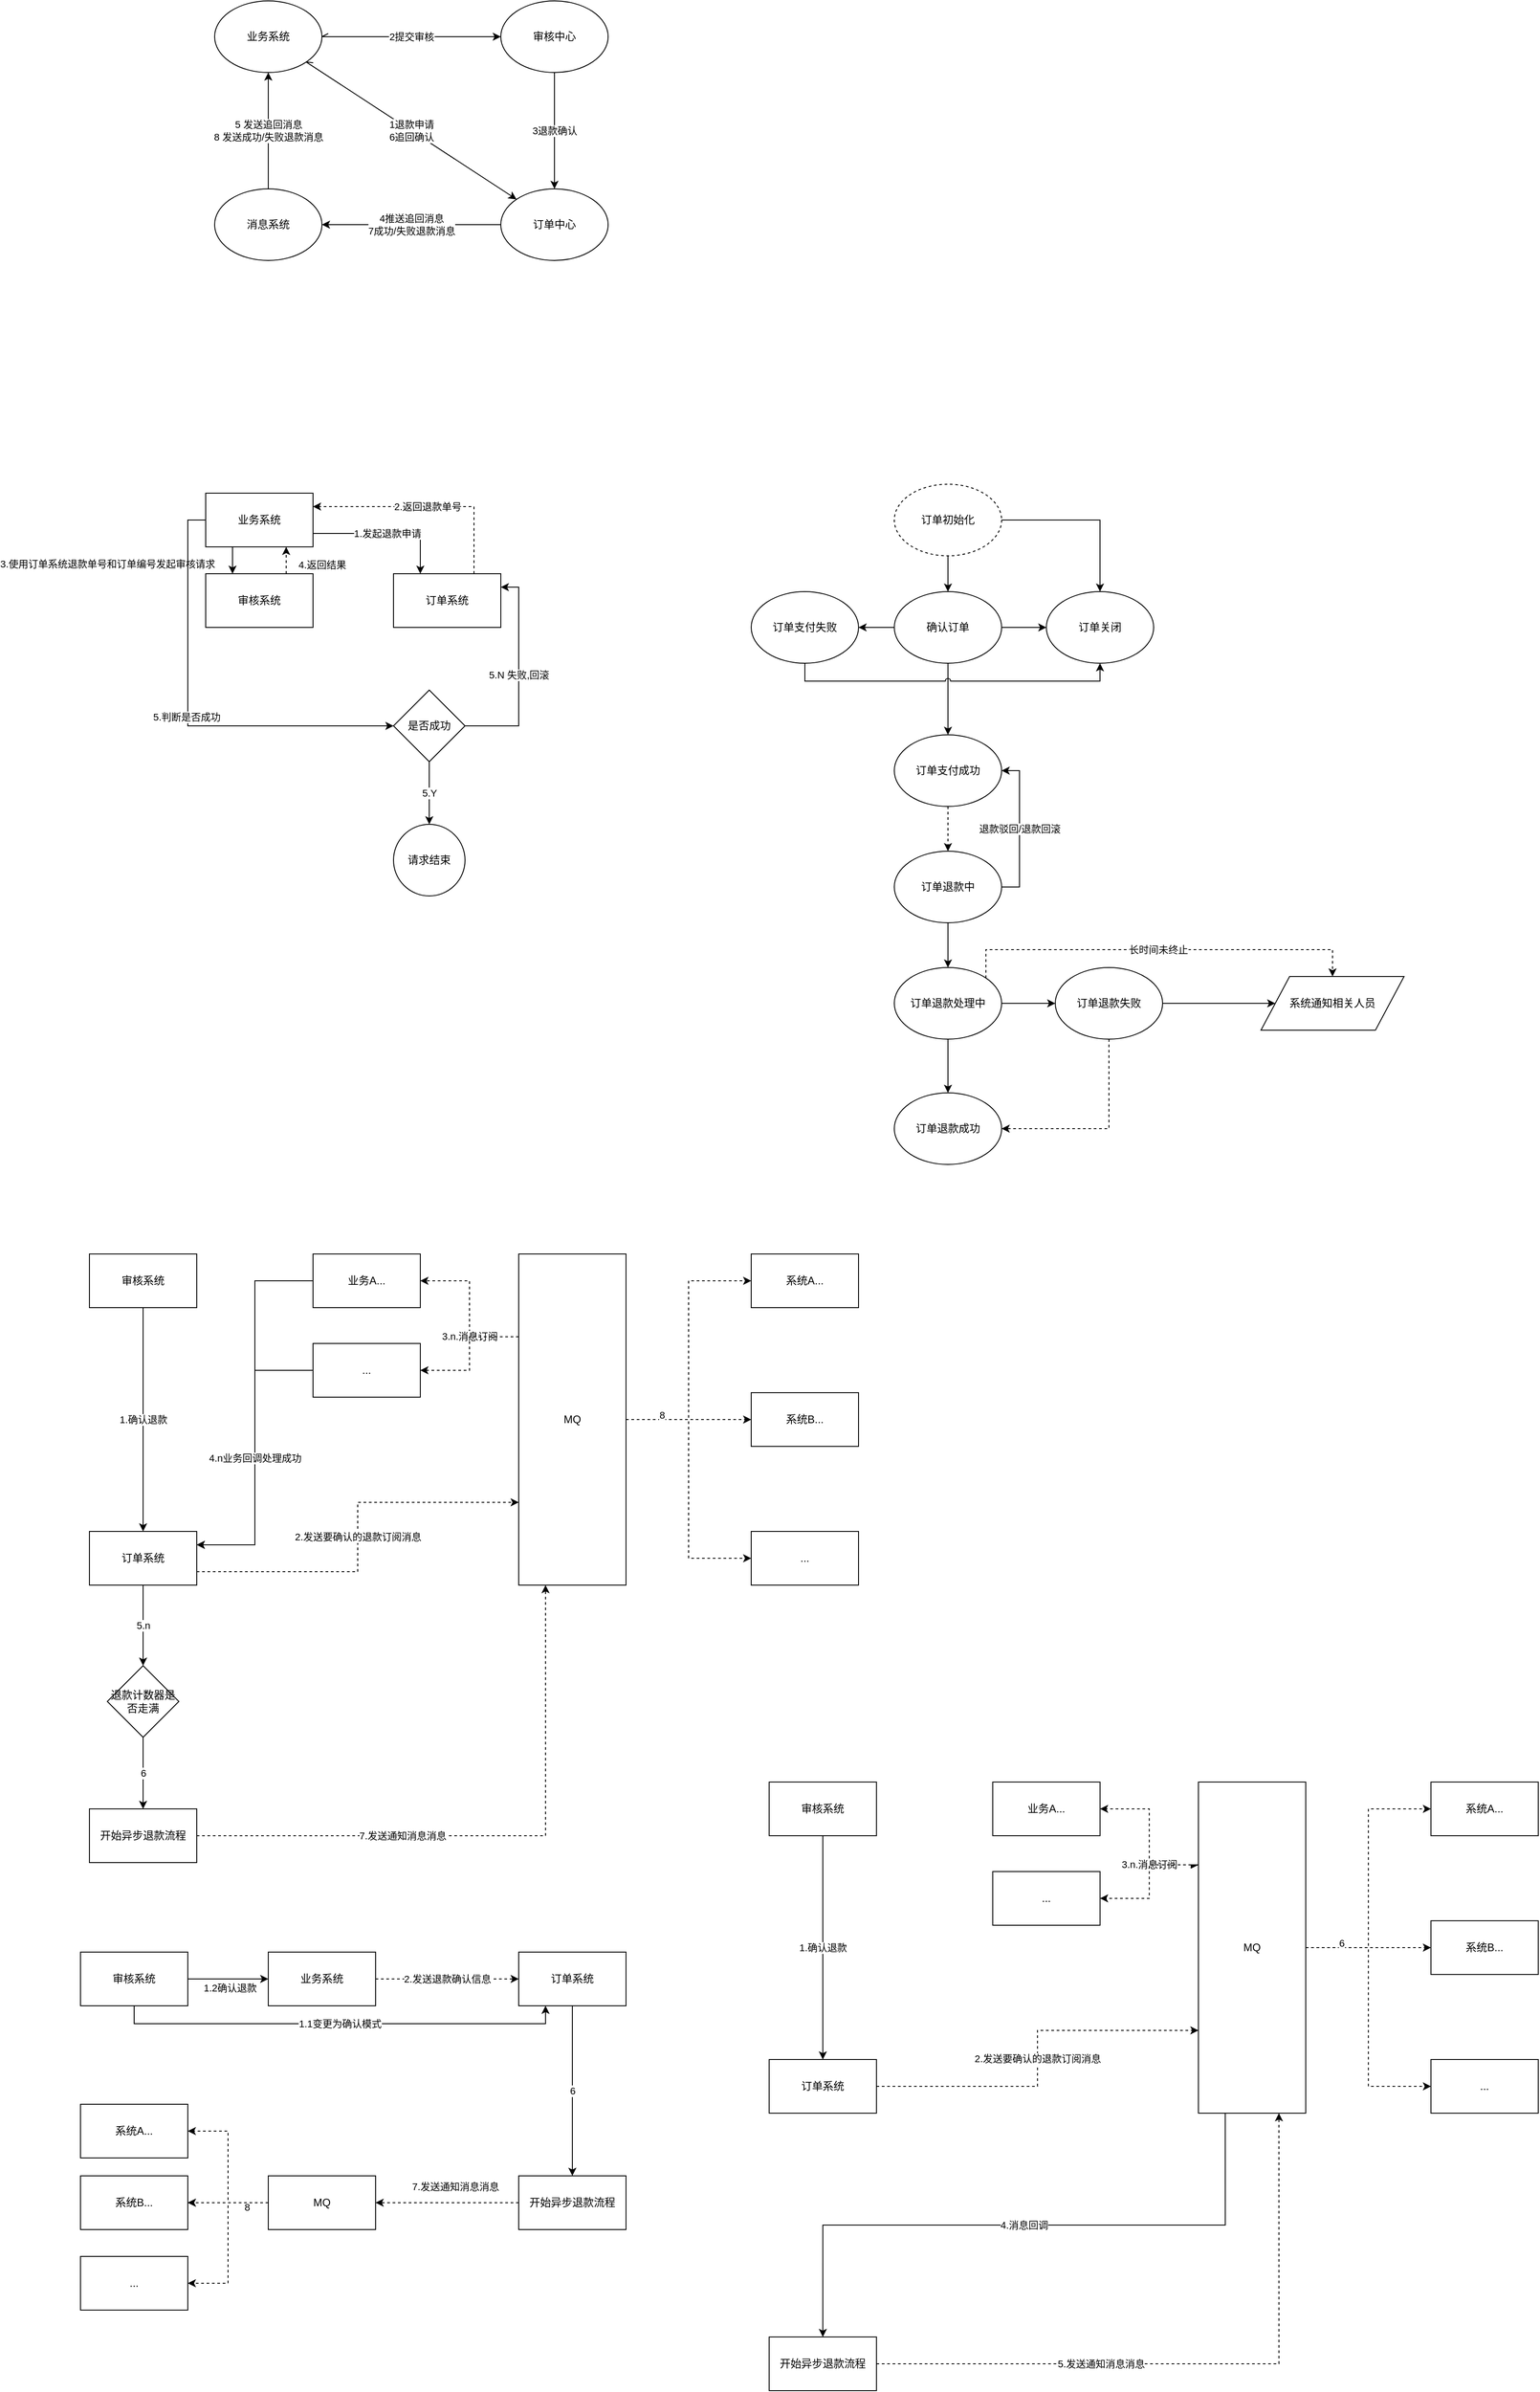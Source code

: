 <mxfile pages="1" version="11.2.5" type="github"><diagram id="9AN7pnrX8qKYws4FjDHC" name="第 1 页"><mxGraphModel dx="3555" dy="2863" grid="1" gridSize="10" guides="1" tooltips="1" connect="1" arrows="1" fold="1" page="1" pageScale="1" pageWidth="1400" pageHeight="850" math="0" shadow="0"><root><mxCell id="0"/><mxCell id="1" parent="0"/><mxCell id="oP0pF-OlIuviT5u21Fy--4" value="3.使用订单系统退款单号和订单编号发起审核请求" style="edgeStyle=orthogonalEdgeStyle;rounded=0;orthogonalLoop=1;jettySize=auto;html=1;exitX=0.25;exitY=1;exitDx=0;exitDy=0;entryX=0.25;entryY=0;entryDx=0;entryDy=0;" parent="1" source="oP0pF-OlIuviT5u21Fy--1" target="oP0pF-OlIuviT5u21Fy--3" edge="1"><mxGeometry x="0.25" y="-140" relative="1" as="geometry"><mxPoint as="offset"/></mxGeometry></mxCell><mxCell id="oP0pF-OlIuviT5u21Fy--7" value="1.发起退款申请" style="edgeStyle=orthogonalEdgeStyle;rounded=0;orthogonalLoop=1;jettySize=auto;html=1;exitX=1;exitY=0.75;exitDx=0;exitDy=0;entryX=0.25;entryY=0;entryDx=0;entryDy=0;" parent="1" source="oP0pF-OlIuviT5u21Fy--1" target="oP0pF-OlIuviT5u21Fy--5" edge="1"><mxGeometry relative="1" as="geometry"/></mxCell><mxCell id="oP0pF-OlIuviT5u21Fy--14" value="5.判断是否成功&amp;nbsp;" style="edgeStyle=orthogonalEdgeStyle;rounded=0;orthogonalLoop=1;jettySize=auto;html=1;exitX=0;exitY=0.5;exitDx=0;exitDy=0;entryX=0;entryY=0.5;entryDx=0;entryDy=0;" parent="1" source="oP0pF-OlIuviT5u21Fy--1" target="oP0pF-OlIuviT5u21Fy--13" edge="1"><mxGeometry relative="1" as="geometry"/></mxCell><mxCell id="oP0pF-OlIuviT5u21Fy--1" value="业务系统" style="rounded=0;whiteSpace=wrap;html=1;" parent="1" vertex="1"><mxGeometry x="270" y="140" width="120" height="60" as="geometry"/></mxCell><mxCell id="oP0pF-OlIuviT5u21Fy--6" value="4.返回结果" style="edgeStyle=orthogonalEdgeStyle;rounded=0;orthogonalLoop=1;jettySize=auto;html=1;exitX=0.75;exitY=0;exitDx=0;exitDy=0;entryX=0.75;entryY=1;entryDx=0;entryDy=0;dashed=1;" parent="1" source="oP0pF-OlIuviT5u21Fy--3" target="oP0pF-OlIuviT5u21Fy--1" edge="1"><mxGeometry x="-0.333" y="-40" relative="1" as="geometry"><mxPoint x="370" y="350" as="targetPoint"/><mxPoint as="offset"/></mxGeometry></mxCell><mxCell id="oP0pF-OlIuviT5u21Fy--3" value="审核系统" style="rounded=0;whiteSpace=wrap;html=1;" parent="1" vertex="1"><mxGeometry x="270" y="230" width="120" height="60" as="geometry"/></mxCell><mxCell id="oP0pF-OlIuviT5u21Fy--9" value="2.返回退款单号" style="edgeStyle=orthogonalEdgeStyle;rounded=0;orthogonalLoop=1;jettySize=auto;html=1;exitX=0.75;exitY=0;exitDx=0;exitDy=0;entryX=1;entryY=0.25;entryDx=0;entryDy=0;dashed=1;" parent="1" source="oP0pF-OlIuviT5u21Fy--5" target="oP0pF-OlIuviT5u21Fy--1" edge="1"><mxGeometry relative="1" as="geometry"/></mxCell><mxCell id="oP0pF-OlIuviT5u21Fy--5" value="订单系统" style="rounded=0;whiteSpace=wrap;html=1;" parent="1" vertex="1"><mxGeometry x="480" y="230" width="120" height="60" as="geometry"/></mxCell><mxCell id="oP0pF-OlIuviT5u21Fy--15" value="5.N 失败,回滚" style="edgeStyle=orthogonalEdgeStyle;rounded=0;orthogonalLoop=1;jettySize=auto;html=1;exitX=1;exitY=0.5;exitDx=0;exitDy=0;entryX=1;entryY=0.25;entryDx=0;entryDy=0;" parent="1" source="oP0pF-OlIuviT5u21Fy--13" target="oP0pF-OlIuviT5u21Fy--5" edge="1"><mxGeometry relative="1" as="geometry"/></mxCell><mxCell id="oP0pF-OlIuviT5u21Fy--19" value="5.Y" style="edgeStyle=orthogonalEdgeStyle;rounded=0;orthogonalLoop=1;jettySize=auto;html=1;exitX=0.5;exitY=1;exitDx=0;exitDy=0;entryX=0.5;entryY=0;entryDx=0;entryDy=0;" parent="1" source="oP0pF-OlIuviT5u21Fy--13" target="oP0pF-OlIuviT5u21Fy--18" edge="1"><mxGeometry relative="1" as="geometry"/></mxCell><mxCell id="oP0pF-OlIuviT5u21Fy--13" value="是否成功" style="rhombus;whiteSpace=wrap;html=1;" parent="1" vertex="1"><mxGeometry x="480" y="360" width="80" height="80" as="geometry"/></mxCell><mxCell id="oP0pF-OlIuviT5u21Fy--18" value="请求结束" style="ellipse;whiteSpace=wrap;html=1;aspect=fixed;" parent="1" vertex="1"><mxGeometry x="480" y="510" width="80" height="80" as="geometry"/></mxCell><mxCell id="oP0pF-OlIuviT5u21Fy--29" style="edgeStyle=orthogonalEdgeStyle;rounded=0;orthogonalLoop=1;jettySize=auto;html=1;exitX=0.5;exitY=1;exitDx=0;exitDy=0;entryX=0.5;entryY=0;entryDx=0;entryDy=0;" parent="1" source="oP0pF-OlIuviT5u21Fy--24" target="oP0pF-OlIuviT5u21Fy--25" edge="1"><mxGeometry relative="1" as="geometry"/></mxCell><mxCell id="oP0pF-OlIuviT5u21Fy--30" style="edgeStyle=orthogonalEdgeStyle;rounded=0;orthogonalLoop=1;jettySize=auto;html=1;exitX=1;exitY=0.5;exitDx=0;exitDy=0;entryX=0.5;entryY=0;entryDx=0;entryDy=0;" parent="1" source="oP0pF-OlIuviT5u21Fy--24" target="oP0pF-OlIuviT5u21Fy--28" edge="1"><mxGeometry relative="1" as="geometry"/></mxCell><mxCell id="oP0pF-OlIuviT5u21Fy--24" value="订单初始化" style="ellipse;whiteSpace=wrap;html=1;dashed=1;" parent="1" vertex="1"><mxGeometry x="1040" y="130" width="120" height="80" as="geometry"/></mxCell><mxCell id="oP0pF-OlIuviT5u21Fy--35" style="edgeStyle=orthogonalEdgeStyle;rounded=0;orthogonalLoop=1;jettySize=auto;html=1;exitX=0;exitY=0.5;exitDx=0;exitDy=0;entryX=1;entryY=0.5;entryDx=0;entryDy=0;" parent="1" source="oP0pF-OlIuviT5u21Fy--25" target="oP0pF-OlIuviT5u21Fy--32" edge="1"><mxGeometry relative="1" as="geometry"/></mxCell><mxCell id="oP0pF-OlIuviT5u21Fy--36" style="edgeStyle=orthogonalEdgeStyle;rounded=0;orthogonalLoop=1;jettySize=auto;html=1;exitX=1;exitY=0.5;exitDx=0;exitDy=0;entryX=0;entryY=0.5;entryDx=0;entryDy=0;" parent="1" source="oP0pF-OlIuviT5u21Fy--25" target="oP0pF-OlIuviT5u21Fy--28" edge="1"><mxGeometry relative="1" as="geometry"/></mxCell><mxCell id="oP0pF-OlIuviT5u21Fy--39" style="edgeStyle=orthogonalEdgeStyle;rounded=0;jumpStyle=gap;orthogonalLoop=1;jettySize=auto;html=1;exitX=0.5;exitY=1;exitDx=0;exitDy=0;entryX=0.5;entryY=0;entryDx=0;entryDy=0;" parent="1" source="oP0pF-OlIuviT5u21Fy--25" target="oP0pF-OlIuviT5u21Fy--26" edge="1"><mxGeometry relative="1" as="geometry"/></mxCell><mxCell id="oP0pF-OlIuviT5u21Fy--25" value="确认订单" style="ellipse;whiteSpace=wrap;html=1;" parent="1" vertex="1"><mxGeometry x="1040" y="250" width="120" height="80" as="geometry"/></mxCell><mxCell id="oP0pF-OlIuviT5u21Fy--40" style="edgeStyle=orthogonalEdgeStyle;rounded=0;jumpStyle=arc;orthogonalLoop=1;jettySize=auto;html=1;exitX=0.5;exitY=1;exitDx=0;exitDy=0;entryX=0.5;entryY=0;entryDx=0;entryDy=0;dashed=1;" parent="1" source="oP0pF-OlIuviT5u21Fy--26" target="oP0pF-OlIuviT5u21Fy--27" edge="1"><mxGeometry relative="1" as="geometry"/></mxCell><mxCell id="oP0pF-OlIuviT5u21Fy--26" value="订单支付成功" style="ellipse;whiteSpace=wrap;html=1;" parent="1" vertex="1"><mxGeometry x="1040" y="410" width="120" height="80" as="geometry"/></mxCell><mxCell id="oP0pF-OlIuviT5u21Fy--42" value="退款驳回/退款回滚" style="edgeStyle=orthogonalEdgeStyle;rounded=0;jumpStyle=arc;orthogonalLoop=1;jettySize=auto;html=1;exitX=1;exitY=0.5;exitDx=0;exitDy=0;entryX=1;entryY=0.5;entryDx=0;entryDy=0;" parent="1" source="oP0pF-OlIuviT5u21Fy--27" target="oP0pF-OlIuviT5u21Fy--26" edge="1"><mxGeometry relative="1" as="geometry"/></mxCell><mxCell id="oP0pF-OlIuviT5u21Fy--44" style="edgeStyle=orthogonalEdgeStyle;rounded=0;jumpStyle=arc;orthogonalLoop=1;jettySize=auto;html=1;exitX=0.5;exitY=1;exitDx=0;exitDy=0;entryX=0.5;entryY=0;entryDx=0;entryDy=0;" parent="1" source="oP0pF-OlIuviT5u21Fy--27" target="oP0pF-OlIuviT5u21Fy--43" edge="1"><mxGeometry relative="1" as="geometry"/></mxCell><mxCell id="oP0pF-OlIuviT5u21Fy--27" value="订单退款中" style="ellipse;whiteSpace=wrap;html=1;" parent="1" vertex="1"><mxGeometry x="1040" y="540" width="120" height="80" as="geometry"/></mxCell><mxCell id="oP0pF-OlIuviT5u21Fy--28" value="订单关闭" style="ellipse;whiteSpace=wrap;html=1;" parent="1" vertex="1"><mxGeometry x="1210" y="250" width="120" height="80" as="geometry"/></mxCell><mxCell id="oP0pF-OlIuviT5u21Fy--38" style="edgeStyle=orthogonalEdgeStyle;rounded=0;jumpStyle=arc;orthogonalLoop=1;jettySize=auto;html=1;exitX=0.5;exitY=1;exitDx=0;exitDy=0;entryX=0.5;entryY=1;entryDx=0;entryDy=0;" parent="1" source="oP0pF-OlIuviT5u21Fy--32" target="oP0pF-OlIuviT5u21Fy--28" edge="1"><mxGeometry relative="1" as="geometry"/></mxCell><mxCell id="oP0pF-OlIuviT5u21Fy--32" value="订单支付失败" style="ellipse;whiteSpace=wrap;html=1;" parent="1" vertex="1"><mxGeometry x="880" y="250" width="120" height="80" as="geometry"/></mxCell><mxCell id="oP0pF-OlIuviT5u21Fy--46" style="edgeStyle=orthogonalEdgeStyle;rounded=0;jumpStyle=arc;orthogonalLoop=1;jettySize=auto;html=1;exitX=0.5;exitY=1;exitDx=0;exitDy=0;entryX=0.5;entryY=0;entryDx=0;entryDy=0;" parent="1" source="oP0pF-OlIuviT5u21Fy--43" target="oP0pF-OlIuviT5u21Fy--45" edge="1"><mxGeometry relative="1" as="geometry"/></mxCell><mxCell id="oP0pF-OlIuviT5u21Fy--50" style="edgeStyle=orthogonalEdgeStyle;rounded=0;jumpStyle=arc;orthogonalLoop=1;jettySize=auto;html=1;exitX=1;exitY=0.5;exitDx=0;exitDy=0;entryX=0;entryY=0.5;entryDx=0;entryDy=0;" parent="1" source="oP0pF-OlIuviT5u21Fy--43" target="oP0pF-OlIuviT5u21Fy--49" edge="1"><mxGeometry relative="1" as="geometry"/></mxCell><mxCell id="oP0pF-OlIuviT5u21Fy--59" value="长时间未终止" style="edgeStyle=orthogonalEdgeStyle;rounded=0;jumpStyle=arc;orthogonalLoop=1;jettySize=auto;html=1;exitX=1;exitY=0;exitDx=0;exitDy=0;entryX=0.5;entryY=0;entryDx=0;entryDy=0;dashed=1;" parent="1" source="oP0pF-OlIuviT5u21Fy--43" target="oP0pF-OlIuviT5u21Fy--54" edge="1"><mxGeometry relative="1" as="geometry"><Array as="points"><mxPoint x="1142" y="650"/><mxPoint x="1530" y="650"/></Array></mxGeometry></mxCell><mxCell id="oP0pF-OlIuviT5u21Fy--43" value="订单退款处理中" style="ellipse;whiteSpace=wrap;html=1;" parent="1" vertex="1"><mxGeometry x="1040" y="670" width="120" height="80" as="geometry"/></mxCell><mxCell id="oP0pF-OlIuviT5u21Fy--45" value="订单退款成功" style="ellipse;whiteSpace=wrap;html=1;" parent="1" vertex="1"><mxGeometry x="1040" y="810" width="120" height="80" as="geometry"/></mxCell><mxCell id="oP0pF-OlIuviT5u21Fy--52" style="edgeStyle=orthogonalEdgeStyle;rounded=0;jumpStyle=arc;orthogonalLoop=1;jettySize=auto;html=1;exitX=0.5;exitY=1;exitDx=0;exitDy=0;entryX=1;entryY=0.5;entryDx=0;entryDy=0;dashed=1;" parent="1" source="oP0pF-OlIuviT5u21Fy--49" target="oP0pF-OlIuviT5u21Fy--45" edge="1"><mxGeometry relative="1" as="geometry"/></mxCell><mxCell id="oP0pF-OlIuviT5u21Fy--53" style="edgeStyle=orthogonalEdgeStyle;rounded=0;jumpStyle=arc;orthogonalLoop=1;jettySize=auto;html=1;exitX=1;exitY=0.5;exitDx=0;exitDy=0;entryX=0;entryY=0.5;entryDx=0;entryDy=0;" parent="1" source="oP0pF-OlIuviT5u21Fy--49" target="oP0pF-OlIuviT5u21Fy--54" edge="1"><mxGeometry relative="1" as="geometry"><mxPoint x="1450" y="710" as="targetPoint"/></mxGeometry></mxCell><mxCell id="oP0pF-OlIuviT5u21Fy--49" value="订单退款失败" style="ellipse;whiteSpace=wrap;html=1;" parent="1" vertex="1"><mxGeometry x="1220" y="670" width="120" height="80" as="geometry"/></mxCell><mxCell id="oP0pF-OlIuviT5u21Fy--54" value="系统通知相关人员" style="shape=parallelogram;perimeter=parallelogramPerimeter;whiteSpace=wrap;html=1;" parent="1" vertex="1"><mxGeometry x="1450" y="680" width="160" height="60" as="geometry"/></mxCell><mxCell id="oP0pF-OlIuviT5u21Fy--69" value="2.发送要确认的退款订阅消息" style="edgeStyle=orthogonalEdgeStyle;rounded=0;jumpStyle=arc;orthogonalLoop=1;jettySize=auto;html=1;exitX=1;exitY=0.75;exitDx=0;exitDy=0;entryX=0;entryY=0.75;entryDx=0;entryDy=0;dashed=1;" parent="1" source="oP0pF-OlIuviT5u21Fy--60" target="oP0pF-OlIuviT5u21Fy--64" edge="1"><mxGeometry relative="1" as="geometry"/></mxCell><mxCell id="oP0pF-OlIuviT5u21Fy--85" value="5.n" style="edgeStyle=orthogonalEdgeStyle;rounded=0;jumpStyle=arc;orthogonalLoop=1;jettySize=auto;html=1;exitX=0.5;exitY=1;exitDx=0;exitDy=0;entryX=0.5;entryY=0;entryDx=0;entryDy=0;" parent="1" source="oP0pF-OlIuviT5u21Fy--60" target="oP0pF-OlIuviT5u21Fy--84" edge="1"><mxGeometry relative="1" as="geometry"/></mxCell><mxCell id="oP0pF-OlIuviT5u21Fy--60" value="订单系统" style="rounded=0;whiteSpace=wrap;html=1;" parent="1" vertex="1"><mxGeometry x="140" y="1300" width="120" height="60" as="geometry"/></mxCell><mxCell id="oP0pF-OlIuviT5u21Fy--63" value="1.确认退款" style="edgeStyle=orthogonalEdgeStyle;rounded=0;jumpStyle=arc;orthogonalLoop=1;jettySize=auto;html=1;exitX=0.5;exitY=1;exitDx=0;exitDy=0;entryX=0.5;entryY=0;entryDx=0;entryDy=0;" parent="1" source="oP0pF-OlIuviT5u21Fy--62" target="oP0pF-OlIuviT5u21Fy--60" edge="1"><mxGeometry relative="1" as="geometry"/></mxCell><mxCell id="oP0pF-OlIuviT5u21Fy--62" value="审核系统" style="rounded=0;whiteSpace=wrap;html=1;" parent="1" vertex="1"><mxGeometry x="140" y="990" width="120" height="60" as="geometry"/></mxCell><mxCell id="oP0pF-OlIuviT5u21Fy--71" value="3.n.消息订阅" style="edgeStyle=orthogonalEdgeStyle;rounded=0;jumpStyle=arc;orthogonalLoop=1;jettySize=auto;html=1;exitX=0;exitY=0.25;exitDx=0;exitDy=0;entryX=1;entryY=0.5;entryDx=0;entryDy=0;dashed=1;" parent="1" source="oP0pF-OlIuviT5u21Fy--64" target="oP0pF-OlIuviT5u21Fy--65" edge="1"><mxGeometry x="-0.356" relative="1" as="geometry"><mxPoint as="offset"/></mxGeometry></mxCell><mxCell id="oP0pF-OlIuviT5u21Fy--72" style="edgeStyle=orthogonalEdgeStyle;rounded=0;jumpStyle=arc;orthogonalLoop=1;jettySize=auto;html=1;exitX=0;exitY=0.25;exitDx=0;exitDy=0;entryX=1;entryY=0.5;entryDx=0;entryDy=0;dashed=1;" parent="1" source="oP0pF-OlIuviT5u21Fy--64" target="oP0pF-OlIuviT5u21Fy--66" edge="1"><mxGeometry relative="1" as="geometry"/></mxCell><mxCell id="oP0pF-OlIuviT5u21Fy--93" style="edgeStyle=orthogonalEdgeStyle;rounded=0;jumpStyle=arc;orthogonalLoop=1;jettySize=auto;html=1;exitX=1;exitY=0.5;exitDx=0;exitDy=0;entryX=0;entryY=0.5;entryDx=0;entryDy=0;dashed=1;" parent="1" source="oP0pF-OlIuviT5u21Fy--64" target="oP0pF-OlIuviT5u21Fy--89" edge="1"><mxGeometry relative="1" as="geometry"/></mxCell><mxCell id="oP0pF-OlIuviT5u21Fy--94" style="edgeStyle=orthogonalEdgeStyle;rounded=0;jumpStyle=arc;orthogonalLoop=1;jettySize=auto;html=1;exitX=1;exitY=0.5;exitDx=0;exitDy=0;entryX=0;entryY=0.5;entryDx=0;entryDy=0;dashed=1;" parent="1" source="oP0pF-OlIuviT5u21Fy--64" target="oP0pF-OlIuviT5u21Fy--90" edge="1"><mxGeometry relative="1" as="geometry"/></mxCell><mxCell id="oP0pF-OlIuviT5u21Fy--95" value="8" style="edgeStyle=orthogonalEdgeStyle;rounded=0;jumpStyle=arc;orthogonalLoop=1;jettySize=auto;html=1;exitX=1;exitY=0.5;exitDx=0;exitDy=0;dashed=1;" parent="1" source="oP0pF-OlIuviT5u21Fy--64" target="oP0pF-OlIuviT5u21Fy--91" edge="1"><mxGeometry x="-0.729" y="5" relative="1" as="geometry"><mxPoint as="offset"/></mxGeometry></mxCell><mxCell id="oP0pF-OlIuviT5u21Fy--64" value="MQ" style="rounded=0;whiteSpace=wrap;html=1;" parent="1" vertex="1"><mxGeometry x="620" y="990" width="120" height="370" as="geometry"/></mxCell><mxCell id="oP0pF-OlIuviT5u21Fy--78" style="edgeStyle=orthogonalEdgeStyle;rounded=0;jumpStyle=arc;orthogonalLoop=1;jettySize=auto;html=1;exitX=0;exitY=0.5;exitDx=0;exitDy=0;entryX=1;entryY=0.25;entryDx=0;entryDy=0;" parent="1" source="oP0pF-OlIuviT5u21Fy--65" target="oP0pF-OlIuviT5u21Fy--60" edge="1"><mxGeometry relative="1" as="geometry"/></mxCell><mxCell id="oP0pF-OlIuviT5u21Fy--65" value="业务A..." style="rounded=0;whiteSpace=wrap;html=1;" parent="1" vertex="1"><mxGeometry x="390" y="990" width="120" height="60" as="geometry"/></mxCell><mxCell id="oP0pF-OlIuviT5u21Fy--79" value="4.n业务回调处理成功" style="edgeStyle=orthogonalEdgeStyle;rounded=0;jumpStyle=arc;orthogonalLoop=1;jettySize=auto;html=1;exitX=0;exitY=0.5;exitDx=0;exitDy=0;entryX=1;entryY=0.25;entryDx=0;entryDy=0;" parent="1" source="oP0pF-OlIuviT5u21Fy--66" target="oP0pF-OlIuviT5u21Fy--60" edge="1"><mxGeometry relative="1" as="geometry"/></mxCell><mxCell id="oP0pF-OlIuviT5u21Fy--66" value="..." style="rounded=0;whiteSpace=wrap;html=1;" parent="1" vertex="1"><mxGeometry x="390" y="1090" width="120" height="60" as="geometry"/></mxCell><mxCell id="oP0pF-OlIuviT5u21Fy--87" value="6" style="edgeStyle=orthogonalEdgeStyle;rounded=0;jumpStyle=arc;orthogonalLoop=1;jettySize=auto;html=1;exitX=0.5;exitY=1;exitDx=0;exitDy=0;" parent="1" source="oP0pF-OlIuviT5u21Fy--84" target="oP0pF-OlIuviT5u21Fy--86" edge="1"><mxGeometry relative="1" as="geometry"/></mxCell><mxCell id="oP0pF-OlIuviT5u21Fy--84" value="退款计数器是否走满" style="rhombus;whiteSpace=wrap;html=1;" parent="1" vertex="1"><mxGeometry x="160" y="1450" width="80" height="80" as="geometry"/></mxCell><mxCell id="oP0pF-OlIuviT5u21Fy--88" value="7.发送通知消息消息" style="edgeStyle=orthogonalEdgeStyle;rounded=0;jumpStyle=arc;orthogonalLoop=1;jettySize=auto;html=1;exitX=1;exitY=0.5;exitDx=0;exitDy=0;entryX=0.25;entryY=1;entryDx=0;entryDy=0;dashed=1;" parent="1" source="oP0pF-OlIuviT5u21Fy--86" target="oP0pF-OlIuviT5u21Fy--64" edge="1"><mxGeometry x="-0.313" relative="1" as="geometry"><mxPoint as="offset"/></mxGeometry></mxCell><mxCell id="oP0pF-OlIuviT5u21Fy--86" value="开始异步退款流程" style="rounded=0;whiteSpace=wrap;html=1;" parent="1" vertex="1"><mxGeometry x="140" y="1610" width="120" height="60" as="geometry"/></mxCell><mxCell id="oP0pF-OlIuviT5u21Fy--89" value="系统A..." style="rounded=0;whiteSpace=wrap;html=1;" parent="1" vertex="1"><mxGeometry x="880" y="990" width="120" height="60" as="geometry"/></mxCell><mxCell id="oP0pF-OlIuviT5u21Fy--90" value="系统B..." style="rounded=0;whiteSpace=wrap;html=1;" parent="1" vertex="1"><mxGeometry x="880" y="1145" width="120" height="60" as="geometry"/></mxCell><mxCell id="oP0pF-OlIuviT5u21Fy--91" value="..." style="rounded=0;whiteSpace=wrap;html=1;" parent="1" vertex="1"><mxGeometry x="880" y="1300" width="120" height="60" as="geometry"/></mxCell><mxCell id="oP0pF-OlIuviT5u21Fy--127" value="6" style="edgeStyle=orthogonalEdgeStyle;rounded=0;jumpStyle=arc;orthogonalLoop=1;jettySize=auto;html=1;exitX=0.5;exitY=1;exitDx=0;exitDy=0;" parent="1" source="oP0pF-OlIuviT5u21Fy--99" target="oP0pF-OlIuviT5u21Fy--115" edge="1"><mxGeometry relative="1" as="geometry"/></mxCell><mxCell id="oP0pF-OlIuviT5u21Fy--99" value="订单系统" style="rounded=0;whiteSpace=wrap;html=1;" parent="1" vertex="1"><mxGeometry x="620" y="1770" width="120" height="60" as="geometry"/></mxCell><mxCell id="oP0pF-OlIuviT5u21Fy--100" value="1.2确认退款" style="edgeStyle=orthogonalEdgeStyle;rounded=0;jumpStyle=arc;orthogonalLoop=1;jettySize=auto;html=1;exitX=1;exitY=0.5;exitDx=0;exitDy=0;entryX=0;entryY=0.5;entryDx=0;entryDy=0;" parent="1" source="oP0pF-OlIuviT5u21Fy--101" target="oP0pF-OlIuviT5u21Fy--119" edge="1"><mxGeometry x="0.04" y="-10" relative="1" as="geometry"><mxPoint x="190" y="1910" as="targetPoint"/><mxPoint as="offset"/></mxGeometry></mxCell><mxCell id="oP0pF-OlIuviT5u21Fy--125" value="1.1变更为确认模式" style="edgeStyle=orthogonalEdgeStyle;rounded=0;jumpStyle=arc;orthogonalLoop=1;jettySize=auto;html=1;exitX=0.5;exitY=1;exitDx=0;exitDy=0;entryX=0.25;entryY=1;entryDx=0;entryDy=0;" parent="1" source="oP0pF-OlIuviT5u21Fy--101" target="oP0pF-OlIuviT5u21Fy--99" edge="1"><mxGeometry relative="1" as="geometry"/></mxCell><mxCell id="oP0pF-OlIuviT5u21Fy--101" value="审核系统" style="rounded=0;whiteSpace=wrap;html=1;" parent="1" vertex="1"><mxGeometry x="130" y="1770" width="120" height="60" as="geometry"/></mxCell><mxCell id="oP0pF-OlIuviT5u21Fy--104" style="edgeStyle=orthogonalEdgeStyle;rounded=0;jumpStyle=arc;orthogonalLoop=1;jettySize=auto;html=1;exitX=0;exitY=0.5;exitDx=0;exitDy=0;entryX=1;entryY=0.5;entryDx=0;entryDy=0;dashed=1;" parent="1" source="oP0pF-OlIuviT5u21Fy--107" target="oP0pF-OlIuviT5u21Fy--116" edge="1"><mxGeometry relative="1" as="geometry"/></mxCell><mxCell id="oP0pF-OlIuviT5u21Fy--105" style="edgeStyle=orthogonalEdgeStyle;rounded=0;jumpStyle=arc;orthogonalLoop=1;jettySize=auto;html=1;exitX=0;exitY=0.5;exitDx=0;exitDy=0;entryX=1;entryY=0.5;entryDx=0;entryDy=0;dashed=1;" parent="1" source="oP0pF-OlIuviT5u21Fy--107" target="oP0pF-OlIuviT5u21Fy--117" edge="1"><mxGeometry relative="1" as="geometry"/></mxCell><mxCell id="oP0pF-OlIuviT5u21Fy--106" value="8" style="edgeStyle=orthogonalEdgeStyle;rounded=0;jumpStyle=arc;orthogonalLoop=1;jettySize=auto;html=1;exitX=0;exitY=0.5;exitDx=0;exitDy=0;dashed=1;entryX=1;entryY=0.5;entryDx=0;entryDy=0;" parent="1" source="oP0pF-OlIuviT5u21Fy--107" target="oP0pF-OlIuviT5u21Fy--118" edge="1"><mxGeometry x="-0.729" y="5" relative="1" as="geometry"><mxPoint as="offset"/></mxGeometry></mxCell><mxCell id="oP0pF-OlIuviT5u21Fy--107" value="MQ" style="rounded=0;whiteSpace=wrap;html=1;" parent="1" vertex="1"><mxGeometry x="340" y="2020" width="120" height="60" as="geometry"/></mxCell><mxCell id="oP0pF-OlIuviT5u21Fy--114" value="7.发送通知消息消息" style="edgeStyle=orthogonalEdgeStyle;rounded=0;jumpStyle=arc;orthogonalLoop=1;jettySize=auto;html=1;exitX=0;exitY=0.5;exitDx=0;exitDy=0;entryX=1;entryY=0.5;entryDx=0;entryDy=0;dashed=1;" parent="1" source="oP0pF-OlIuviT5u21Fy--115" target="oP0pF-OlIuviT5u21Fy--107" edge="1"><mxGeometry x="0.012" y="-21" relative="1" as="geometry"><mxPoint x="10" y="3" as="offset"/></mxGeometry></mxCell><mxCell id="oP0pF-OlIuviT5u21Fy--115" value="开始异步退款流程" style="rounded=0;whiteSpace=wrap;html=1;" parent="1" vertex="1"><mxGeometry x="620" y="2020" width="120" height="60" as="geometry"/></mxCell><mxCell id="oP0pF-OlIuviT5u21Fy--116" value="系统A..." style="rounded=0;whiteSpace=wrap;html=1;" parent="1" vertex="1"><mxGeometry x="130" y="1940" width="120" height="60" as="geometry"/></mxCell><mxCell id="oP0pF-OlIuviT5u21Fy--118" value="..." style="rounded=0;whiteSpace=wrap;html=1;" parent="1" vertex="1"><mxGeometry x="130" y="2110" width="120" height="60" as="geometry"/></mxCell><mxCell id="oP0pF-OlIuviT5u21Fy--120" value="2.发送退款确认信息" style="edgeStyle=orthogonalEdgeStyle;rounded=0;jumpStyle=arc;orthogonalLoop=1;jettySize=auto;html=1;exitX=1;exitY=0.5;exitDx=0;exitDy=0;entryX=0;entryY=0.5;entryDx=0;entryDy=0;dashed=1;" parent="1" source="oP0pF-OlIuviT5u21Fy--119" target="oP0pF-OlIuviT5u21Fy--99" edge="1"><mxGeometry relative="1" as="geometry"/></mxCell><mxCell id="oP0pF-OlIuviT5u21Fy--119" value="业务系统" style="rounded=0;whiteSpace=wrap;html=1;" parent="1" vertex="1"><mxGeometry x="340" y="1770" width="120" height="60" as="geometry"/></mxCell><mxCell id="oP0pF-OlIuviT5u21Fy--117" value="系统B..." style="rounded=0;whiteSpace=wrap;html=1;" parent="1" vertex="1"><mxGeometry x="130" y="2020" width="120" height="60" as="geometry"/></mxCell><mxCell id="oP0pF-OlIuviT5u21Fy--128" style="edgeStyle=orthogonalEdgeStyle;rounded=0;jumpStyle=arc;orthogonalLoop=1;jettySize=auto;html=1;exitX=0;exitY=0.5;exitDx=0;exitDy=0;entryX=1;entryY=0.5;entryDx=0;entryDy=0;dashed=1;" parent="1" source="oP0pF-OlIuviT5u21Fy--107" target="oP0pF-OlIuviT5u21Fy--117" edge="1"><mxGeometry relative="1" as="geometry"><mxPoint x="340" y="2050" as="sourcePoint"/><mxPoint x="-10" y="1925" as="targetPoint"/></mxGeometry></mxCell><mxCell id="oP0pF-OlIuviT5u21Fy--129" value="2.发送要确认的退款订阅消息" style="edgeStyle=orthogonalEdgeStyle;rounded=0;jumpStyle=arc;orthogonalLoop=1;jettySize=auto;html=1;exitX=1;exitY=0.5;exitDx=0;exitDy=0;entryX=0;entryY=0.75;entryDx=0;entryDy=0;dashed=1;" parent="1" source="oP0pF-OlIuviT5u21Fy--131" target="oP0pF-OlIuviT5u21Fy--139" edge="1"><mxGeometry relative="1" as="geometry"/></mxCell><mxCell id="oP0pF-OlIuviT5u21Fy--131" value="订单系统" style="rounded=0;whiteSpace=wrap;html=1;" parent="1" vertex="1"><mxGeometry x="900.071" y="1890" width="120" height="60" as="geometry"/></mxCell><mxCell id="oP0pF-OlIuviT5u21Fy--132" value="1.确认退款" style="edgeStyle=orthogonalEdgeStyle;rounded=0;jumpStyle=arc;orthogonalLoop=1;jettySize=auto;html=1;exitX=0.5;exitY=1;exitDx=0;exitDy=0;entryX=0.5;entryY=0;entryDx=0;entryDy=0;" parent="1" source="oP0pF-OlIuviT5u21Fy--133" target="oP0pF-OlIuviT5u21Fy--131" edge="1"><mxGeometry relative="1" as="geometry"/></mxCell><mxCell id="oP0pF-OlIuviT5u21Fy--133" value="审核系统" style="rounded=0;whiteSpace=wrap;html=1;" parent="1" vertex="1"><mxGeometry x="900.071" y="1580" width="120" height="60" as="geometry"/></mxCell><mxCell id="oP0pF-OlIuviT5u21Fy--134" value="3.n.消息订阅" style="edgeStyle=orthogonalEdgeStyle;rounded=0;jumpStyle=arc;orthogonalLoop=1;jettySize=auto;html=1;exitX=0;exitY=0.25;exitDx=0;exitDy=0;entryX=1;entryY=0.5;entryDx=0;entryDy=0;dashed=1;startArrow=async;startFill=1;" parent="1" source="oP0pF-OlIuviT5u21Fy--139" target="oP0pF-OlIuviT5u21Fy--141" edge="1"><mxGeometry x="-0.356" relative="1" as="geometry"><mxPoint as="offset"/></mxGeometry></mxCell><mxCell id="oP0pF-OlIuviT5u21Fy--135" style="edgeStyle=orthogonalEdgeStyle;rounded=0;jumpStyle=arc;orthogonalLoop=1;jettySize=auto;html=1;exitX=0;exitY=0.25;exitDx=0;exitDy=0;entryX=1;entryY=0.5;entryDx=0;entryDy=0;dashed=1;startArrow=async;startFill=1;" parent="1" source="oP0pF-OlIuviT5u21Fy--139" target="oP0pF-OlIuviT5u21Fy--143" edge="1"><mxGeometry relative="1" as="geometry"/></mxCell><mxCell id="oP0pF-OlIuviT5u21Fy--136" style="edgeStyle=orthogonalEdgeStyle;rounded=0;jumpStyle=arc;orthogonalLoop=1;jettySize=auto;html=1;exitX=1;exitY=0.5;exitDx=0;exitDy=0;entryX=0;entryY=0.5;entryDx=0;entryDy=0;dashed=1;" parent="1" source="oP0pF-OlIuviT5u21Fy--139" target="oP0pF-OlIuviT5u21Fy--148" edge="1"><mxGeometry relative="1" as="geometry"/></mxCell><mxCell id="oP0pF-OlIuviT5u21Fy--137" style="edgeStyle=orthogonalEdgeStyle;rounded=0;jumpStyle=arc;orthogonalLoop=1;jettySize=auto;html=1;exitX=1;exitY=0.5;exitDx=0;exitDy=0;entryX=0;entryY=0.5;entryDx=0;entryDy=0;dashed=1;" parent="1" source="oP0pF-OlIuviT5u21Fy--139" target="oP0pF-OlIuviT5u21Fy--149" edge="1"><mxGeometry relative="1" as="geometry"/></mxCell><mxCell id="oP0pF-OlIuviT5u21Fy--138" value="6" style="edgeStyle=orthogonalEdgeStyle;rounded=0;jumpStyle=arc;orthogonalLoop=1;jettySize=auto;html=1;exitX=1;exitY=0.5;exitDx=0;exitDy=0;dashed=1;" parent="1" source="oP0pF-OlIuviT5u21Fy--139" target="oP0pF-OlIuviT5u21Fy--150" edge="1"><mxGeometry x="-0.729" y="5" relative="1" as="geometry"><mxPoint as="offset"/></mxGeometry></mxCell><mxCell id="oP0pF-OlIuviT5u21Fy--151" value="4.消息回调" style="edgeStyle=orthogonalEdgeStyle;rounded=0;jumpStyle=arc;orthogonalLoop=1;jettySize=auto;html=1;exitX=0.25;exitY=1;exitDx=0;exitDy=0;entryX=0.5;entryY=0;entryDx=0;entryDy=0;startArrow=none;startFill=0;" parent="1" source="oP0pF-OlIuviT5u21Fy--139" target="oP0pF-OlIuviT5u21Fy--147" edge="1"><mxGeometry relative="1" as="geometry"/></mxCell><mxCell id="oP0pF-OlIuviT5u21Fy--139" value="MQ" style="rounded=0;whiteSpace=wrap;html=1;" parent="1" vertex="1"><mxGeometry x="1380.071" y="1580" width="120" height="370" as="geometry"/></mxCell><mxCell id="oP0pF-OlIuviT5u21Fy--141" value="业务A..." style="rounded=0;whiteSpace=wrap;html=1;" parent="1" vertex="1"><mxGeometry x="1150.071" y="1580" width="120" height="60" as="geometry"/></mxCell><mxCell id="oP0pF-OlIuviT5u21Fy--143" value="..." style="rounded=0;whiteSpace=wrap;html=1;" parent="1" vertex="1"><mxGeometry x="1150.071" y="1680" width="120" height="60" as="geometry"/></mxCell><mxCell id="oP0pF-OlIuviT5u21Fy--146" value="5.发送通知消息消息" style="edgeStyle=orthogonalEdgeStyle;rounded=0;jumpStyle=arc;orthogonalLoop=1;jettySize=auto;html=1;exitX=1;exitY=0.5;exitDx=0;exitDy=0;entryX=0.75;entryY=1;entryDx=0;entryDy=0;dashed=1;" parent="1" source="oP0pF-OlIuviT5u21Fy--147" target="oP0pF-OlIuviT5u21Fy--139" edge="1"><mxGeometry x="-0.313" relative="1" as="geometry"><mxPoint as="offset"/></mxGeometry></mxCell><mxCell id="oP0pF-OlIuviT5u21Fy--147" value="开始异步退款流程" style="rounded=0;whiteSpace=wrap;html=1;" parent="1" vertex="1"><mxGeometry x="900.071" y="2200" width="120" height="60" as="geometry"/></mxCell><mxCell id="oP0pF-OlIuviT5u21Fy--148" value="系统A..." style="rounded=0;whiteSpace=wrap;html=1;" parent="1" vertex="1"><mxGeometry x="1640.071" y="1580" width="120" height="60" as="geometry"/></mxCell><mxCell id="oP0pF-OlIuviT5u21Fy--149" value="系统B..." style="rounded=0;whiteSpace=wrap;html=1;" parent="1" vertex="1"><mxGeometry x="1640.071" y="1735" width="120" height="60" as="geometry"/></mxCell><mxCell id="oP0pF-OlIuviT5u21Fy--150" value="..." style="rounded=0;whiteSpace=wrap;html=1;" parent="1" vertex="1"><mxGeometry x="1640.071" y="1890" width="120" height="60" as="geometry"/></mxCell><mxCell id="cFI78TsbJ56rSpwptIgb-8" value="2提交审核" style="edgeStyle=orthogonalEdgeStyle;rounded=0;orthogonalLoop=1;jettySize=auto;html=1;exitX=1;exitY=0.5;exitDx=0;exitDy=0;entryX=0;entryY=0.5;entryDx=0;entryDy=0;startArrow=openAsync;startFill=0;" edge="1" parent="1" source="cFI78TsbJ56rSpwptIgb-1" target="cFI78TsbJ56rSpwptIgb-2"><mxGeometry relative="1" as="geometry"/></mxCell><mxCell id="cFI78TsbJ56rSpwptIgb-1" value="业务系统" style="ellipse;whiteSpace=wrap;html=1;" vertex="1" parent="1"><mxGeometry x="280" y="-410" width="120" height="80" as="geometry"/></mxCell><mxCell id="cFI78TsbJ56rSpwptIgb-9" value="3退款确认" style="edgeStyle=orthogonalEdgeStyle;rounded=0;orthogonalLoop=1;jettySize=auto;html=1;exitX=0.5;exitY=1;exitDx=0;exitDy=0;startArrow=none;startFill=0;" edge="1" parent="1" source="cFI78TsbJ56rSpwptIgb-2" target="cFI78TsbJ56rSpwptIgb-4"><mxGeometry relative="1" as="geometry"/></mxCell><mxCell id="cFI78TsbJ56rSpwptIgb-2" value="审核中心" style="ellipse;whiteSpace=wrap;html=1;" vertex="1" parent="1"><mxGeometry x="600" y="-410" width="120" height="80" as="geometry"/></mxCell><mxCell id="cFI78TsbJ56rSpwptIgb-11" value="5 发送追回消息&lt;br&gt;8 发送成功/失败退款消息" style="edgeStyle=orthogonalEdgeStyle;rounded=0;orthogonalLoop=1;jettySize=auto;html=1;exitX=0.5;exitY=0;exitDx=0;exitDy=0;entryX=0.5;entryY=1;entryDx=0;entryDy=0;startArrow=none;startFill=0;" edge="1" parent="1" source="cFI78TsbJ56rSpwptIgb-3" target="cFI78TsbJ56rSpwptIgb-1"><mxGeometry relative="1" as="geometry"/></mxCell><mxCell id="cFI78TsbJ56rSpwptIgb-3" value="消息系统" style="ellipse;whiteSpace=wrap;html=1;" vertex="1" parent="1"><mxGeometry x="280" y="-200" width="120" height="80" as="geometry"/></mxCell><mxCell id="cFI78TsbJ56rSpwptIgb-10" value="4推送追回消息&lt;br&gt;7成功/失败退款消息" style="edgeStyle=orthogonalEdgeStyle;rounded=0;orthogonalLoop=1;jettySize=auto;html=1;exitX=0;exitY=0.5;exitDx=0;exitDy=0;entryX=1;entryY=0.5;entryDx=0;entryDy=0;startArrow=none;startFill=0;" edge="1" parent="1" source="cFI78TsbJ56rSpwptIgb-4" target="cFI78TsbJ56rSpwptIgb-3"><mxGeometry relative="1" as="geometry"/></mxCell><mxCell id="cFI78TsbJ56rSpwptIgb-4" value="订单中心" style="ellipse;whiteSpace=wrap;html=1;" vertex="1" parent="1"><mxGeometry x="600" y="-200" width="120" height="80" as="geometry"/></mxCell><mxCell id="cFI78TsbJ56rSpwptIgb-7" value="1退款申请&lt;br&gt;6追回确认" style="endArrow=classic;html=1;exitX=1;exitY=1;exitDx=0;exitDy=0;entryX=0;entryY=0;entryDx=0;entryDy=0;startArrow=openAsync;startFill=0;" edge="1" parent="1" source="cFI78TsbJ56rSpwptIgb-1" target="cFI78TsbJ56rSpwptIgb-4"><mxGeometry width="50" height="50" relative="1" as="geometry"><mxPoint x="440" y="-240" as="sourcePoint"/><mxPoint x="490" y="-290" as="targetPoint"/></mxGeometry></mxCell></root></mxGraphModel></diagram></mxfile>